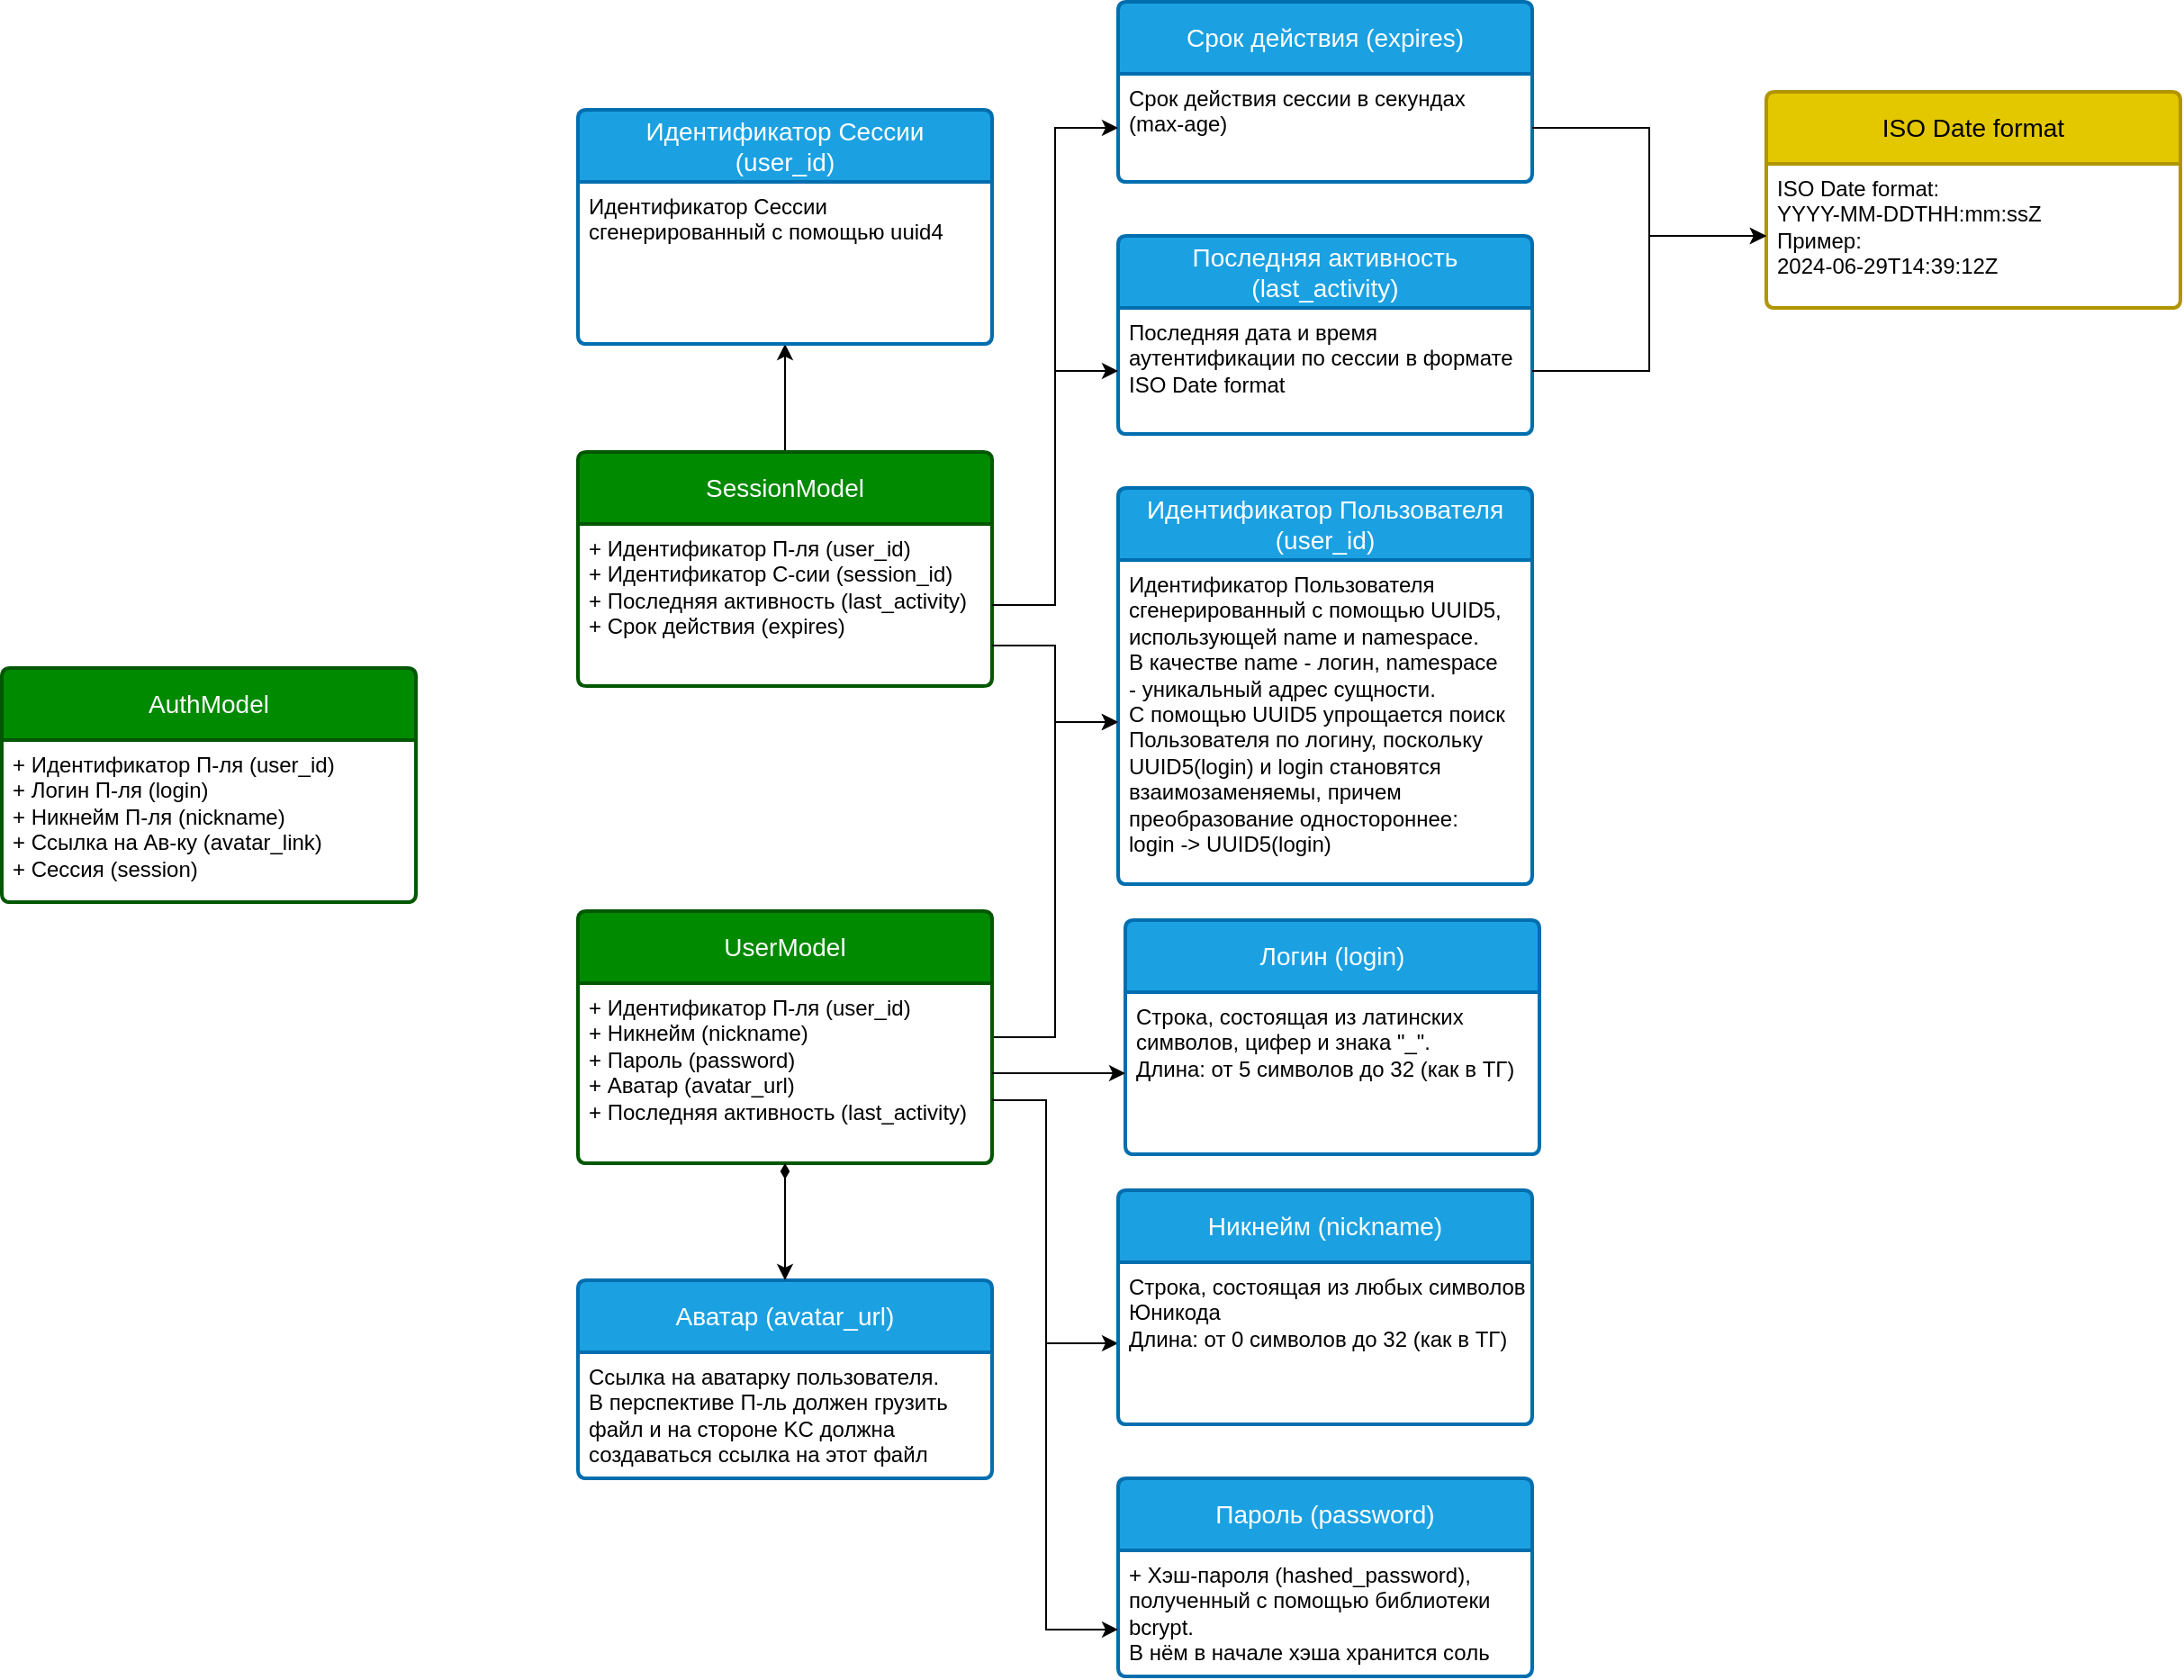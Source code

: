 <mxfile version="22.1.15" type="device">
  <diagram name="Страница — 1" id="jalvZomBwcD69yPN_kqk">
    <mxGraphModel dx="1539" dy="827" grid="1" gridSize="10" guides="1" tooltips="1" connect="1" arrows="1" fold="1" page="1" pageScale="1" pageWidth="827" pageHeight="1169" math="0" shadow="0">
      <root>
        <mxCell id="0" />
        <mxCell id="1" parent="0" />
        <mxCell id="CyBXBGic2hE4jjvCa_F8-43" style="edgeStyle=orthogonalEdgeStyle;rounded=0;orthogonalLoop=1;jettySize=auto;html=1;exitX=1;exitY=0.5;exitDx=0;exitDy=0;entryX=0;entryY=0.5;entryDx=0;entryDy=0;startArrow=none;startFill=0;" parent="1" source="CyBXBGic2hE4jjvCa_F8-27" target="CyBXBGic2hE4jjvCa_F8-41" edge="1">
          <mxGeometry relative="1" as="geometry" />
        </mxCell>
        <mxCell id="KJqHns-qawEjMDrq-Txt-3" style="edgeStyle=orthogonalEdgeStyle;rounded=0;orthogonalLoop=1;jettySize=auto;html=1;exitX=1;exitY=0.75;exitDx=0;exitDy=0;entryX=0;entryY=0.5;entryDx=0;entryDy=0;" edge="1" parent="1" source="CyBXBGic2hE4jjvCa_F8-27" target="KJqHns-qawEjMDrq-Txt-2">
          <mxGeometry relative="1" as="geometry">
            <Array as="points">
              <mxPoint x="340" y="680" />
              <mxPoint x="340" y="815" />
            </Array>
          </mxGeometry>
        </mxCell>
        <mxCell id="CyBXBGic2hE4jjvCa_F8-27" value="UserModel" style="swimlane;childLayout=stackLayout;horizontal=1;startSize=40;horizontalStack=0;rounded=1;fontSize=14;fontStyle=0;strokeWidth=2;resizeParent=0;resizeLast=1;shadow=0;dashed=0;align=center;arcSize=4;whiteSpace=wrap;html=1;fillColor=#008a00;fontColor=#ffffff;strokeColor=#005700;" parent="1" vertex="1">
          <mxGeometry x="80" y="575" width="230" height="140" as="geometry" />
        </mxCell>
        <mxCell id="CyBXBGic2hE4jjvCa_F8-28" value="+ Идентификатор П-ля (user_id)&lt;br&gt;+ Никнейм (nickname)&lt;br&gt;+ Пароль (password)&lt;br&gt;+ Аватар (avatar_url)&lt;br&gt;+ Последняя активность (last_activity)" style="align=left;strokeColor=none;fillColor=none;spacingLeft=4;fontSize=12;verticalAlign=top;resizable=0;rotatable=0;part=1;html=1;" parent="CyBXBGic2hE4jjvCa_F8-27" vertex="1">
          <mxGeometry y="40" width="230" height="100" as="geometry" />
        </mxCell>
        <mxCell id="CyBXBGic2hE4jjvCa_F8-36" value="Пароль (password)" style="swimlane;childLayout=stackLayout;horizontal=1;startSize=40;horizontalStack=0;rounded=1;fontSize=14;fontStyle=0;strokeWidth=2;resizeParent=0;resizeLast=1;shadow=0;dashed=0;align=center;arcSize=4;whiteSpace=wrap;html=1;fillColor=#1ba1e2;fontColor=#ffffff;strokeColor=#006EAF;" parent="1" vertex="1">
          <mxGeometry x="380" y="890" width="230" height="110" as="geometry" />
        </mxCell>
        <mxCell id="CyBXBGic2hE4jjvCa_F8-37" value="+ Хэш-пароля (hashed_password), &lt;br&gt;полученный с&amp;nbsp;помощью библиотеки &lt;br&gt;bcrypt. &lt;br&gt;В нём в начале хэша хранится соль" style="align=left;strokeColor=none;fillColor=none;spacingLeft=4;fontSize=12;verticalAlign=top;resizable=0;rotatable=0;part=1;html=1;" parent="CyBXBGic2hE4jjvCa_F8-36" vertex="1">
          <mxGeometry y="40" width="230" height="70" as="geometry" />
        </mxCell>
        <mxCell id="CyBXBGic2hE4jjvCa_F8-39" value="" style="edgeStyle=orthogonalEdgeStyle;rounded=0;orthogonalLoop=1;jettySize=auto;html=1;startArrow=none;startFill=0;strokeWidth=1;" parent="1" edge="1">
          <mxGeometry relative="1" as="geometry">
            <Array as="points">
              <mxPoint x="310" y="680" />
              <mxPoint x="340" y="680" />
              <mxPoint x="340" y="974" />
            </Array>
            <mxPoint x="310" y="680" as="sourcePoint" />
            <mxPoint x="380" y="973.966" as="targetPoint" />
          </mxGeometry>
        </mxCell>
        <mxCell id="CyBXBGic2hE4jjvCa_F8-40" value="Идентификатор Пользователя&lt;br&gt;(user_id)" style="swimlane;childLayout=stackLayout;horizontal=1;startSize=40;horizontalStack=0;rounded=1;fontSize=14;fontStyle=0;strokeWidth=2;resizeParent=0;resizeLast=1;shadow=0;dashed=0;align=center;arcSize=4;whiteSpace=wrap;html=1;fillColor=#1ba1e2;fontColor=#ffffff;strokeColor=#006EAF;" parent="1" vertex="1">
          <mxGeometry x="380" y="340" width="230" height="220" as="geometry" />
        </mxCell>
        <mxCell id="CyBXBGic2hE4jjvCa_F8-41" value="Идентификатор Пользователя&lt;br&gt;сгенерированный с помощью UUID5,&lt;br&gt;использующей name и namespace.&lt;br&gt;В качестве name - логин, namespace&lt;br&gt;- уникальный адрес сущности.&lt;br&gt;С помощью UUID5 упрощается поиск&lt;br&gt;Пользователя по логину, поскольку&lt;br&gt;UUID5(login) и login становятся&lt;br&gt;взаимозаменяемы, причем &lt;br&gt;преобразование&amp;nbsp;одностороннее:&lt;br&gt;login -&amp;gt; UUID5(login)" style="align=left;strokeColor=none;fillColor=none;spacingLeft=4;fontSize=12;verticalAlign=top;resizable=0;rotatable=0;part=1;html=1;" parent="CyBXBGic2hE4jjvCa_F8-40" vertex="1">
          <mxGeometry y="40" width="230" height="180" as="geometry" />
        </mxCell>
        <mxCell id="CyBXBGic2hE4jjvCa_F8-44" value="Логин (login)" style="swimlane;childLayout=stackLayout;horizontal=1;startSize=40;horizontalStack=0;rounded=1;fontSize=14;fontStyle=0;strokeWidth=2;resizeParent=0;resizeLast=1;shadow=0;dashed=0;align=center;arcSize=4;whiteSpace=wrap;html=1;fillColor=#1ba1e2;fontColor=#ffffff;strokeColor=#006EAF;" parent="1" vertex="1">
          <mxGeometry x="384" y="580" width="230" height="130" as="geometry" />
        </mxCell>
        <mxCell id="CyBXBGic2hE4jjvCa_F8-45" value="Строка, состоящая из латинских &lt;br&gt;символов, цифер и знака &quot;_&quot;.&lt;br&gt;Длина: от 5 символов до 32 (как в ТГ)" style="align=left;strokeColor=none;fillColor=none;spacingLeft=4;fontSize=12;verticalAlign=top;resizable=0;rotatable=0;part=1;html=1;" parent="CyBXBGic2hE4jjvCa_F8-44" vertex="1">
          <mxGeometry y="40" width="230" height="90" as="geometry" />
        </mxCell>
        <mxCell id="CyBXBGic2hE4jjvCa_F8-47" style="edgeStyle=orthogonalEdgeStyle;rounded=0;orthogonalLoop=1;jettySize=auto;html=1;startArrow=none;startFill=0;" parent="1" source="CyBXBGic2hE4jjvCa_F8-28" target="CyBXBGic2hE4jjvCa_F8-45" edge="1">
          <mxGeometry relative="1" as="geometry" />
        </mxCell>
        <mxCell id="CyBXBGic2hE4jjvCa_F8-48" value="Аватар (avatar_url)" style="swimlane;childLayout=stackLayout;horizontal=1;startSize=40;horizontalStack=0;rounded=1;fontSize=14;fontStyle=0;strokeWidth=2;resizeParent=0;resizeLast=1;shadow=0;dashed=0;align=center;arcSize=4;whiteSpace=wrap;html=1;fillColor=#1ba1e2;fontColor=#ffffff;strokeColor=#006EAF;" parent="1" vertex="1">
          <mxGeometry x="80" y="780" width="230" height="110" as="geometry" />
        </mxCell>
        <mxCell id="CyBXBGic2hE4jjvCa_F8-49" value="Ссылка на аватарку пользователя.&lt;br&gt;В перспективе П-ль должен грузить&amp;nbsp;&lt;br&gt;файл и на стороне KC должна&lt;br&gt;создаваться ссылка на этот файл" style="align=left;strokeColor=none;fillColor=none;spacingLeft=4;fontSize=12;verticalAlign=top;resizable=0;rotatable=0;part=1;html=1;" parent="CyBXBGic2hE4jjvCa_F8-48" vertex="1">
          <mxGeometry y="40" width="230" height="70" as="geometry" />
        </mxCell>
        <mxCell id="CyBXBGic2hE4jjvCa_F8-52" style="edgeStyle=orthogonalEdgeStyle;rounded=0;orthogonalLoop=1;jettySize=auto;html=1;startArrow=diamondThin;startFill=1;" parent="1" source="CyBXBGic2hE4jjvCa_F8-28" target="CyBXBGic2hE4jjvCa_F8-48" edge="1">
          <mxGeometry relative="1" as="geometry" />
        </mxCell>
        <mxCell id="DgBRq3_PrkJnsQy8nKH5-26" value="" style="edgeStyle=orthogonalEdgeStyle;rounded=0;orthogonalLoop=1;jettySize=auto;html=1;" parent="1" source="DgBRq3_PrkJnsQy8nKH5-1" target="DgBRq3_PrkJnsQy8nKH5-24" edge="1">
          <mxGeometry relative="1" as="geometry" />
        </mxCell>
        <mxCell id="DgBRq3_PrkJnsQy8nKH5-1" value="SessionModel" style="swimlane;childLayout=stackLayout;horizontal=1;startSize=40;horizontalStack=0;rounded=1;fontSize=14;fontStyle=0;strokeWidth=2;resizeParent=0;resizeLast=1;shadow=0;dashed=0;align=center;arcSize=4;whiteSpace=wrap;html=1;fillColor=#008a00;fontColor=#ffffff;strokeColor=#005700;" parent="1" vertex="1">
          <mxGeometry x="80" y="320" width="230" height="130" as="geometry" />
        </mxCell>
        <mxCell id="DgBRq3_PrkJnsQy8nKH5-2" value="+ Идентификатор П-ля (user_id)&lt;br&gt;+ Идентификатор С-сии (session_id)&lt;br&gt;+ Последняя активность (last_activity)&lt;br&gt;+ Срок действия (expires)" style="align=left;strokeColor=none;fillColor=none;spacingLeft=4;fontSize=12;verticalAlign=top;resizable=0;rotatable=0;part=1;html=1;" parent="DgBRq3_PrkJnsQy8nKH5-1" vertex="1">
          <mxGeometry y="40" width="230" height="90" as="geometry" />
        </mxCell>
        <mxCell id="DgBRq3_PrkJnsQy8nKH5-3" value="Последняя активность (last_activity)" style="swimlane;childLayout=stackLayout;horizontal=1;startSize=40;horizontalStack=0;rounded=1;fontSize=14;fontStyle=0;strokeWidth=2;resizeParent=0;resizeLast=1;shadow=0;dashed=0;align=center;arcSize=4;whiteSpace=wrap;html=1;fillColor=#1ba1e2;fontColor=#ffffff;strokeColor=#006EAF;" parent="1" vertex="1">
          <mxGeometry x="380" y="200" width="230" height="110" as="geometry" />
        </mxCell>
        <mxCell id="DgBRq3_PrkJnsQy8nKH5-4" value="Последняя дата и время&lt;br&gt;аутентификации по сессии в формате&lt;br&gt;ISO Date format" style="align=left;strokeColor=none;fillColor=none;spacingLeft=4;fontSize=12;verticalAlign=top;resizable=0;rotatable=0;part=1;html=1;" parent="DgBRq3_PrkJnsQy8nKH5-3" vertex="1">
          <mxGeometry y="40" width="230" height="70" as="geometry" />
        </mxCell>
        <mxCell id="DgBRq3_PrkJnsQy8nKH5-8" value="ISO Date format" style="swimlane;childLayout=stackLayout;horizontal=1;startSize=40;horizontalStack=0;rounded=1;fontSize=14;fontStyle=0;strokeWidth=2;resizeParent=0;resizeLast=1;shadow=0;dashed=0;align=center;arcSize=4;whiteSpace=wrap;html=1;fillColor=#e3c800;fontColor=#000000;strokeColor=#B09500;" parent="1" vertex="1">
          <mxGeometry x="740" y="120" width="230" height="120" as="geometry" />
        </mxCell>
        <mxCell id="DgBRq3_PrkJnsQy8nKH5-9" value="ISO Date format:&lt;br style=&quot;&quot;&gt;&lt;span style=&quot;&quot;&gt;YYYY-MM-DDTHH:mm:ssZ&lt;/span&gt;&lt;br style=&quot;&quot;&gt;&lt;span style=&quot;&quot;&gt;Пример:&lt;/span&gt;&lt;br style=&quot;&quot;&gt;&lt;span style=&quot;&quot;&gt;2024-06-29T14:39:12Z&lt;/span&gt;" style="align=left;strokeColor=none;fillColor=none;spacingLeft=4;fontSize=12;verticalAlign=top;resizable=0;rotatable=0;part=1;html=1;" parent="DgBRq3_PrkJnsQy8nKH5-8" vertex="1">
          <mxGeometry y="40" width="230" height="80" as="geometry" />
        </mxCell>
        <mxCell id="DgBRq3_PrkJnsQy8nKH5-16" style="edgeStyle=orthogonalEdgeStyle;rounded=0;orthogonalLoop=1;jettySize=auto;html=1;exitX=1;exitY=0.5;exitDx=0;exitDy=0;entryX=0;entryY=0.5;entryDx=0;entryDy=0;" parent="1" source="DgBRq3_PrkJnsQy8nKH5-2" target="DgBRq3_PrkJnsQy8nKH5-4" edge="1">
          <mxGeometry relative="1" as="geometry" />
        </mxCell>
        <mxCell id="DgBRq3_PrkJnsQy8nKH5-17" style="edgeStyle=orthogonalEdgeStyle;rounded=0;orthogonalLoop=1;jettySize=auto;html=1;" parent="1" source="DgBRq3_PrkJnsQy8nKH5-4" target="DgBRq3_PrkJnsQy8nKH5-9" edge="1">
          <mxGeometry relative="1" as="geometry" />
        </mxCell>
        <mxCell id="DgBRq3_PrkJnsQy8nKH5-18" value="Срок действия (expires)" style="swimlane;childLayout=stackLayout;horizontal=1;startSize=40;horizontalStack=0;rounded=1;fontSize=14;fontStyle=0;strokeWidth=2;resizeParent=0;resizeLast=1;shadow=0;dashed=0;align=center;arcSize=4;whiteSpace=wrap;html=1;fillColor=#1ba1e2;fontColor=#ffffff;strokeColor=#006EAF;" parent="1" vertex="1">
          <mxGeometry x="380" y="70" width="230" height="100" as="geometry" />
        </mxCell>
        <mxCell id="DgBRq3_PrkJnsQy8nKH5-19" value="Срок действия сессии в секундах&lt;br&gt;(max-age)" style="align=left;strokeColor=none;fillColor=none;spacingLeft=4;fontSize=12;verticalAlign=top;resizable=0;rotatable=0;part=1;html=1;" parent="DgBRq3_PrkJnsQy8nKH5-18" vertex="1">
          <mxGeometry y="40" width="230" height="60" as="geometry" />
        </mxCell>
        <mxCell id="DgBRq3_PrkJnsQy8nKH5-20" style="edgeStyle=orthogonalEdgeStyle;rounded=0;orthogonalLoop=1;jettySize=auto;html=1;exitX=1;exitY=0.5;exitDx=0;exitDy=0;entryX=0;entryY=0.5;entryDx=0;entryDy=0;" parent="1" source="DgBRq3_PrkJnsQy8nKH5-19" target="DgBRq3_PrkJnsQy8nKH5-9" edge="1">
          <mxGeometry relative="1" as="geometry" />
        </mxCell>
        <mxCell id="DgBRq3_PrkJnsQy8nKH5-21" style="edgeStyle=orthogonalEdgeStyle;rounded=0;orthogonalLoop=1;jettySize=auto;html=1;exitX=1;exitY=0.5;exitDx=0;exitDy=0;entryX=0;entryY=0.5;entryDx=0;entryDy=0;" parent="1" source="DgBRq3_PrkJnsQy8nKH5-2" target="DgBRq3_PrkJnsQy8nKH5-19" edge="1">
          <mxGeometry relative="1" as="geometry" />
        </mxCell>
        <mxCell id="DgBRq3_PrkJnsQy8nKH5-22" style="edgeStyle=orthogonalEdgeStyle;rounded=0;orthogonalLoop=1;jettySize=auto;html=1;exitX=1;exitY=0.75;exitDx=0;exitDy=0;entryX=0;entryY=0.5;entryDx=0;entryDy=0;startArrow=none;startFill=0;" parent="1" source="DgBRq3_PrkJnsQy8nKH5-2" target="CyBXBGic2hE4jjvCa_F8-41" edge="1">
          <mxGeometry relative="1" as="geometry" />
        </mxCell>
        <mxCell id="DgBRq3_PrkJnsQy8nKH5-23" value="Идентификатор Сессии&lt;br&gt;(user_id)" style="swimlane;childLayout=stackLayout;horizontal=1;startSize=40;horizontalStack=0;rounded=1;fontSize=14;fontStyle=0;strokeWidth=2;resizeParent=0;resizeLast=1;shadow=0;dashed=0;align=center;arcSize=4;whiteSpace=wrap;html=1;fillColor=#1ba1e2;fontColor=#ffffff;strokeColor=#006EAF;" parent="1" vertex="1">
          <mxGeometry x="80" y="130" width="230" height="130" as="geometry" />
        </mxCell>
        <mxCell id="DgBRq3_PrkJnsQy8nKH5-24" value="Идентификатор Сессии &lt;br&gt;сгенерированный с помощью uuid4" style="align=left;strokeColor=none;fillColor=none;spacingLeft=4;fontSize=12;verticalAlign=top;resizable=0;rotatable=0;part=1;html=1;" parent="DgBRq3_PrkJnsQy8nKH5-23" vertex="1">
          <mxGeometry y="40" width="230" height="90" as="geometry" />
        </mxCell>
        <mxCell id="KJqHns-qawEjMDrq-Txt-1" value="Никнейм (nickname)" style="swimlane;childLayout=stackLayout;horizontal=1;startSize=40;horizontalStack=0;rounded=1;fontSize=14;fontStyle=0;strokeWidth=2;resizeParent=0;resizeLast=1;shadow=0;dashed=0;align=center;arcSize=4;whiteSpace=wrap;html=1;fillColor=#1ba1e2;fontColor=#ffffff;strokeColor=#006EAF;" vertex="1" parent="1">
          <mxGeometry x="380" y="730" width="230" height="130" as="geometry" />
        </mxCell>
        <mxCell id="KJqHns-qawEjMDrq-Txt-2" value="Строка, состоящая из любых символов&lt;br&gt;Юникода&lt;br&gt;Длина: от 0 символов до 32 (как в ТГ)" style="align=left;strokeColor=none;fillColor=none;spacingLeft=4;fontSize=12;verticalAlign=top;resizable=0;rotatable=0;part=1;html=1;" vertex="1" parent="KJqHns-qawEjMDrq-Txt-1">
          <mxGeometry y="40" width="230" height="90" as="geometry" />
        </mxCell>
        <mxCell id="KJqHns-qawEjMDrq-Txt-4" value="AuthModel" style="swimlane;childLayout=stackLayout;horizontal=1;startSize=40;horizontalStack=0;rounded=1;fontSize=14;fontStyle=0;strokeWidth=2;resizeParent=0;resizeLast=1;shadow=0;dashed=0;align=center;arcSize=4;whiteSpace=wrap;html=1;fillColor=#008a00;fontColor=#ffffff;strokeColor=#005700;" vertex="1" parent="1">
          <mxGeometry x="-240" y="440" width="230" height="130" as="geometry" />
        </mxCell>
        <mxCell id="KJqHns-qawEjMDrq-Txt-5" value="+ Идентификатор П-ля (user_id)&lt;br&gt;+ Логин П-ля (login)&lt;br&gt;+ Никнейм П-ля (nickname)&lt;br&gt;+ Ссылка на Ав-ку (avatar_link)&lt;br&gt;+ Сессия (session)" style="align=left;strokeColor=none;fillColor=none;spacingLeft=4;fontSize=12;verticalAlign=top;resizable=0;rotatable=0;part=1;html=1;" vertex="1" parent="KJqHns-qawEjMDrq-Txt-4">
          <mxGeometry y="40" width="230" height="90" as="geometry" />
        </mxCell>
      </root>
    </mxGraphModel>
  </diagram>
</mxfile>
